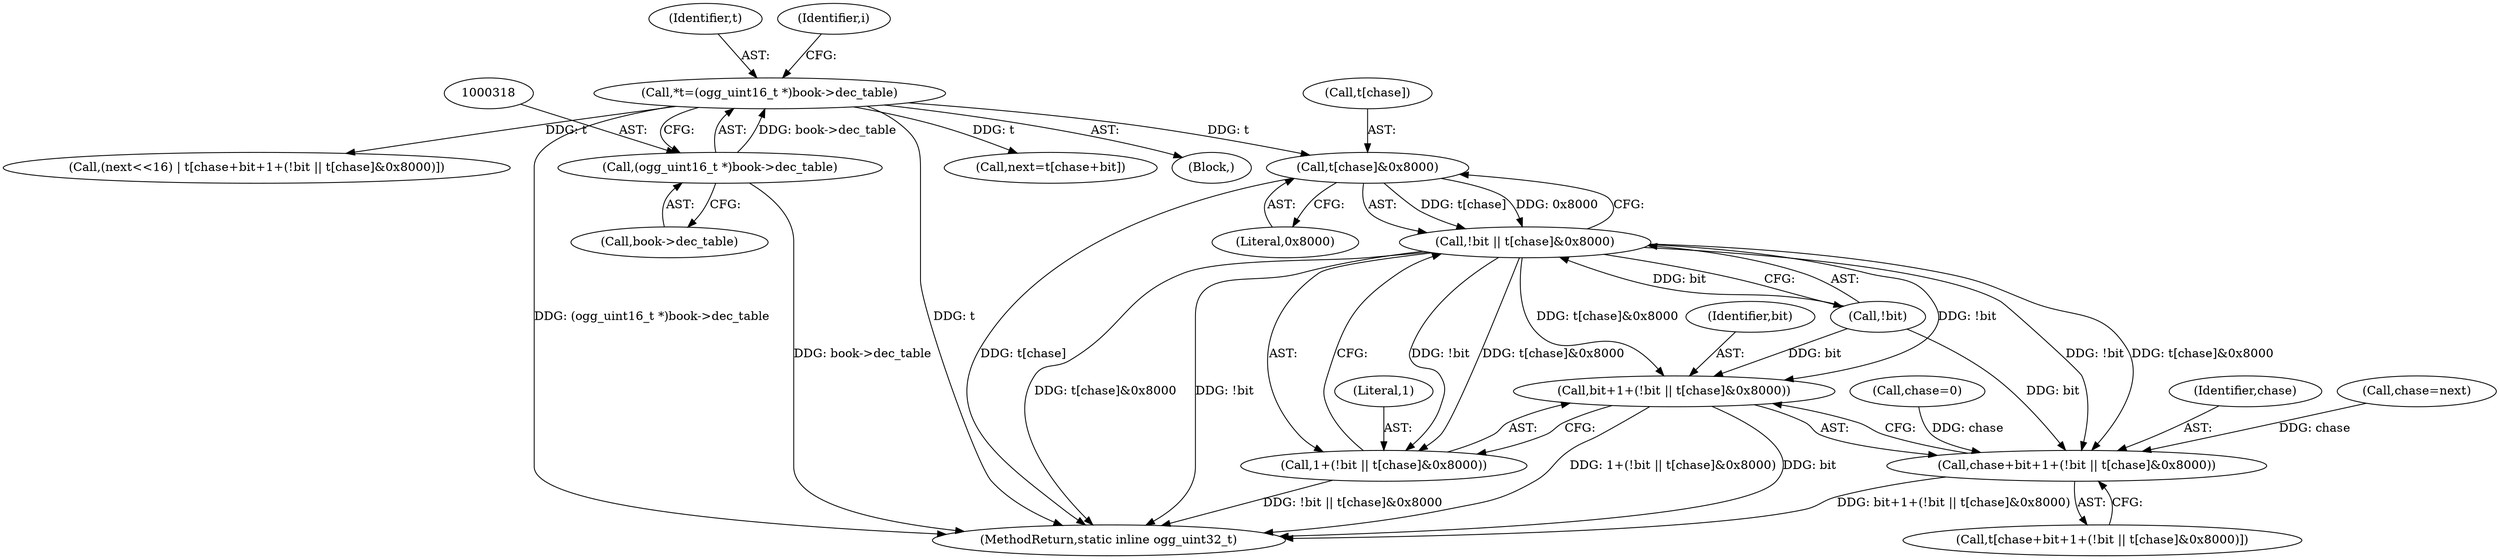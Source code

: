 digraph "0_Android_eeb4e45d5683f88488c083ecf142dc89bc3f0b47_2@array" {
"1000370" [label="(Call,t[chase]&0x8000)"];
"1000315" [label="(Call,*t=(ogg_uint16_t *)book->dec_table)"];
"1000317" [label="(Call,(ogg_uint16_t *)book->dec_table)"];
"1000367" [label="(Call,!bit || t[chase]&0x8000)"];
"1000361" [label="(Call,chase+bit+1+(!bit || t[chase]&0x8000))"];
"1000363" [label="(Call,bit+1+(!bit || t[chase]&0x8000))"];
"1000365" [label="(Call,1+(!bit || t[chase]&0x8000))"];
"1000370" [label="(Call,t[chase]&0x8000)"];
"1000355" [label="(Call,(next<<16) | t[chase+bit+1+(!bit || t[chase]&0x8000)])"];
"1000374" [label="(Literal,0x8000)"];
"1000316" [label="(Identifier,t)"];
"1000315" [label="(Call,*t=(ogg_uint16_t *)book->dec_table)"];
"1000319" [label="(Call,book->dec_table)"];
"1000362" [label="(Identifier,chase)"];
"1000367" [label="(Call,!bit || t[chase]&0x8000)"];
"1000366" [label="(Literal,1)"];
"1000371" [label="(Call,t[chase])"];
"1000359" [label="(Call,t[chase+bit+1+(!bit || t[chase]&0x8000)])"];
"1000441" [label="(MethodReturn,static inline ogg_uint32_t)"];
"1000376" [label="(Call,chase=next)"];
"1000341" [label="(Call,next=t[chase+bit])"];
"1000115" [label="(Call,chase=0)"];
"1000365" [label="(Call,1+(!bit || t[chase]&0x8000))"];
"1000368" [label="(Call,!bit)"];
"1000313" [label="(Block,)"];
"1000361" [label="(Call,chase+bit+1+(!bit || t[chase]&0x8000))"];
"1000317" [label="(Call,(ogg_uint16_t *)book->dec_table)"];
"1000363" [label="(Call,bit+1+(!bit || t[chase]&0x8000))"];
"1000324" [label="(Identifier,i)"];
"1000364" [label="(Identifier,bit)"];
"1000370" -> "1000367"  [label="AST: "];
"1000370" -> "1000374"  [label="CFG: "];
"1000371" -> "1000370"  [label="AST: "];
"1000374" -> "1000370"  [label="AST: "];
"1000367" -> "1000370"  [label="CFG: "];
"1000370" -> "1000441"  [label="DDG: t[chase]"];
"1000370" -> "1000367"  [label="DDG: t[chase]"];
"1000370" -> "1000367"  [label="DDG: 0x8000"];
"1000315" -> "1000370"  [label="DDG: t"];
"1000315" -> "1000313"  [label="AST: "];
"1000315" -> "1000317"  [label="CFG: "];
"1000316" -> "1000315"  [label="AST: "];
"1000317" -> "1000315"  [label="AST: "];
"1000324" -> "1000315"  [label="CFG: "];
"1000315" -> "1000441"  [label="DDG: t"];
"1000315" -> "1000441"  [label="DDG: (ogg_uint16_t *)book->dec_table"];
"1000317" -> "1000315"  [label="DDG: book->dec_table"];
"1000315" -> "1000341"  [label="DDG: t"];
"1000315" -> "1000355"  [label="DDG: t"];
"1000317" -> "1000319"  [label="CFG: "];
"1000318" -> "1000317"  [label="AST: "];
"1000319" -> "1000317"  [label="AST: "];
"1000317" -> "1000441"  [label="DDG: book->dec_table"];
"1000367" -> "1000365"  [label="AST: "];
"1000367" -> "1000368"  [label="CFG: "];
"1000368" -> "1000367"  [label="AST: "];
"1000365" -> "1000367"  [label="CFG: "];
"1000367" -> "1000441"  [label="DDG: t[chase]&0x8000"];
"1000367" -> "1000441"  [label="DDG: !bit"];
"1000367" -> "1000361"  [label="DDG: !bit"];
"1000367" -> "1000361"  [label="DDG: t[chase]&0x8000"];
"1000367" -> "1000363"  [label="DDG: !bit"];
"1000367" -> "1000363"  [label="DDG: t[chase]&0x8000"];
"1000367" -> "1000365"  [label="DDG: !bit"];
"1000367" -> "1000365"  [label="DDG: t[chase]&0x8000"];
"1000368" -> "1000367"  [label="DDG: bit"];
"1000361" -> "1000359"  [label="AST: "];
"1000361" -> "1000363"  [label="CFG: "];
"1000362" -> "1000361"  [label="AST: "];
"1000363" -> "1000361"  [label="AST: "];
"1000359" -> "1000361"  [label="CFG: "];
"1000361" -> "1000441"  [label="DDG: bit+1+(!bit || t[chase]&0x8000)"];
"1000376" -> "1000361"  [label="DDG: chase"];
"1000115" -> "1000361"  [label="DDG: chase"];
"1000368" -> "1000361"  [label="DDG: bit"];
"1000363" -> "1000365"  [label="CFG: "];
"1000364" -> "1000363"  [label="AST: "];
"1000365" -> "1000363"  [label="AST: "];
"1000363" -> "1000441"  [label="DDG: 1+(!bit || t[chase]&0x8000)"];
"1000363" -> "1000441"  [label="DDG: bit"];
"1000368" -> "1000363"  [label="DDG: bit"];
"1000366" -> "1000365"  [label="AST: "];
"1000365" -> "1000441"  [label="DDG: !bit || t[chase]&0x8000"];
}
